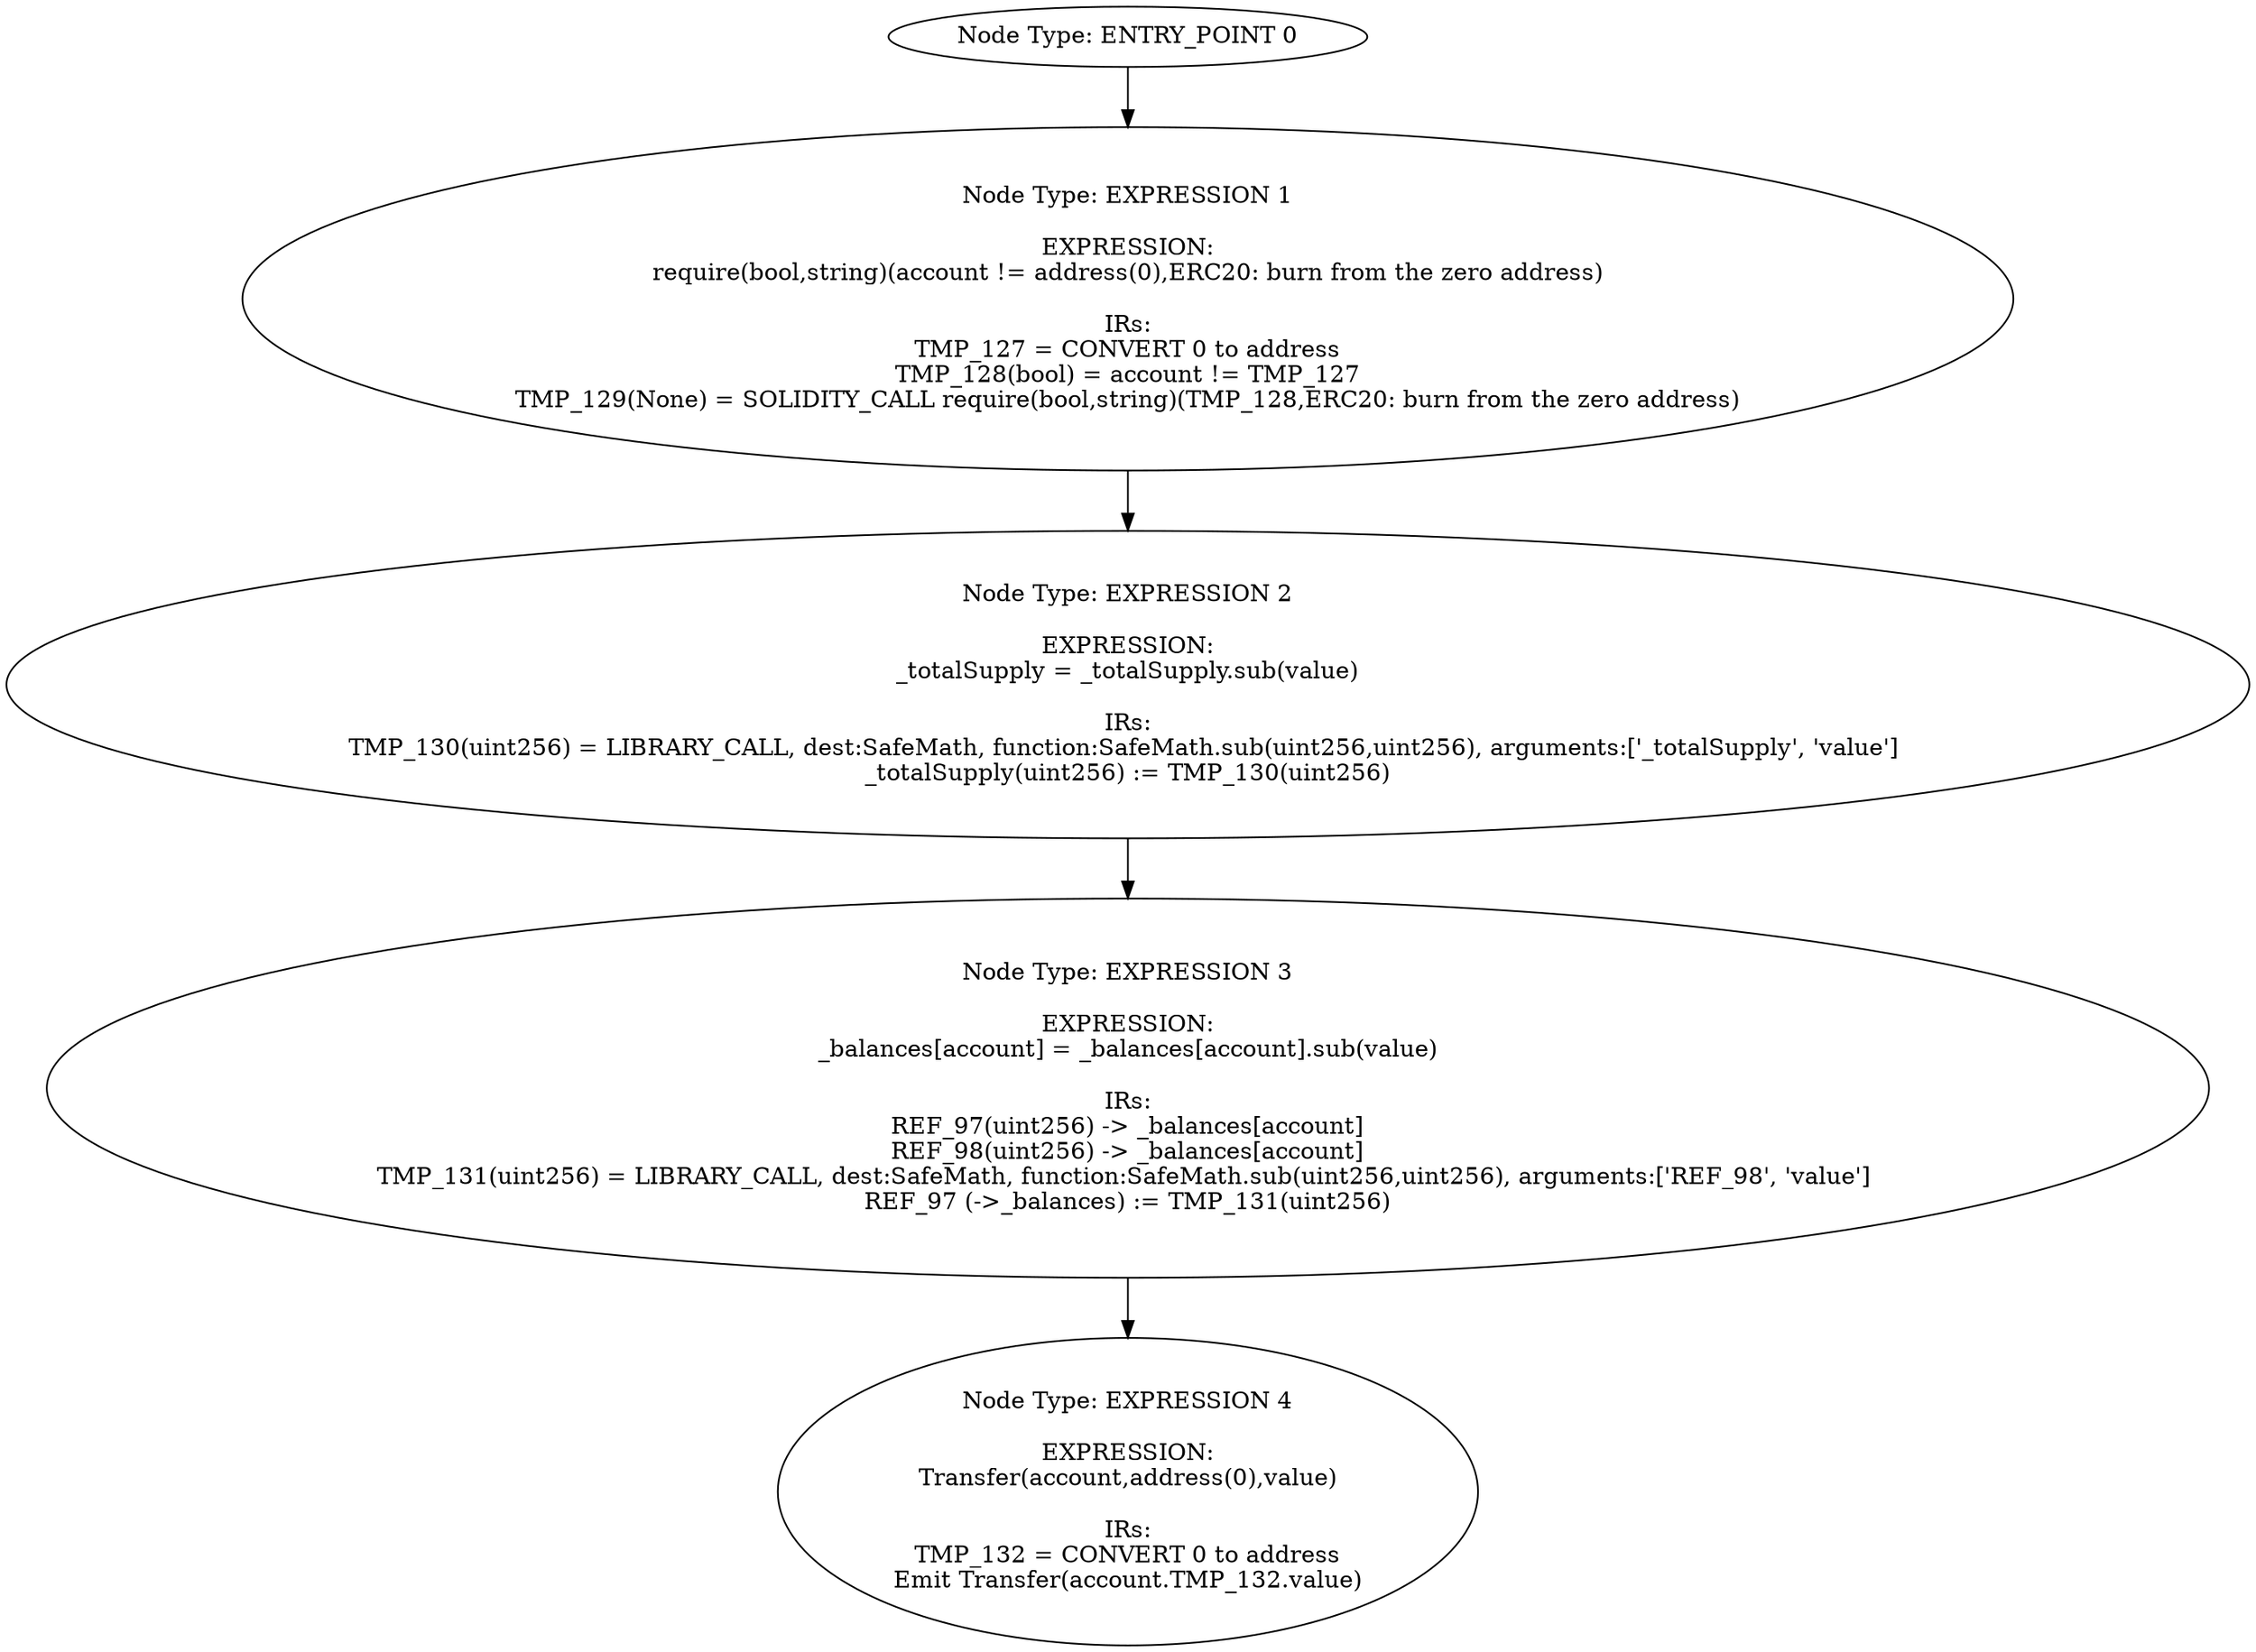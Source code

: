 digraph{
0[label="Node Type: ENTRY_POINT 0
"];
0->1;
1[label="Node Type: EXPRESSION 1

EXPRESSION:
require(bool,string)(account != address(0),ERC20: burn from the zero address)

IRs:
TMP_127 = CONVERT 0 to address
TMP_128(bool) = account != TMP_127
TMP_129(None) = SOLIDITY_CALL require(bool,string)(TMP_128,ERC20: burn from the zero address)"];
1->2;
2[label="Node Type: EXPRESSION 2

EXPRESSION:
_totalSupply = _totalSupply.sub(value)

IRs:
TMP_130(uint256) = LIBRARY_CALL, dest:SafeMath, function:SafeMath.sub(uint256,uint256), arguments:['_totalSupply', 'value'] 
_totalSupply(uint256) := TMP_130(uint256)"];
2->3;
3[label="Node Type: EXPRESSION 3

EXPRESSION:
_balances[account] = _balances[account].sub(value)

IRs:
REF_97(uint256) -> _balances[account]
REF_98(uint256) -> _balances[account]
TMP_131(uint256) = LIBRARY_CALL, dest:SafeMath, function:SafeMath.sub(uint256,uint256), arguments:['REF_98', 'value'] 
REF_97 (->_balances) := TMP_131(uint256)"];
3->4;
4[label="Node Type: EXPRESSION 4

EXPRESSION:
Transfer(account,address(0),value)

IRs:
TMP_132 = CONVERT 0 to address
Emit Transfer(account.TMP_132.value)"];
}

